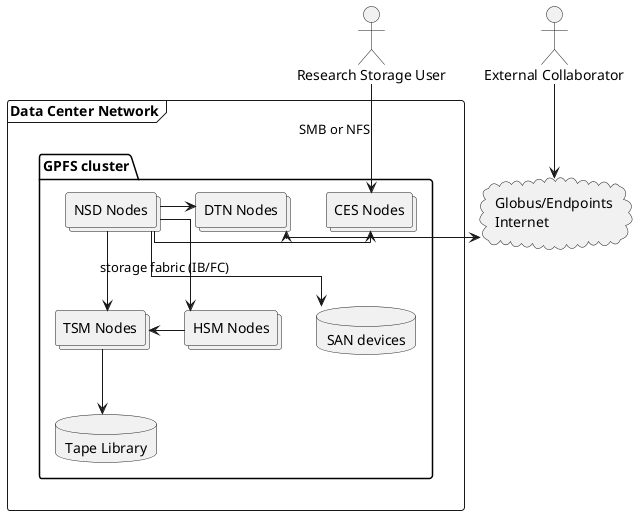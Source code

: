 @startuml
skinparam linetype polyline
skinparam linetype ortho

actor "Research Storage User" as user
actor "External Collaborator" as ext

frame "Data Center Network" as DC {
  together {
  package "GPFS cluster" {
    collections "NSD Nodes" as nsd
    collections "CES Nodes" as ces
    collections "TSM Nodes" as tsm
    collections "HSM Nodes" as hsm
    collections "DTN Nodes" as dtn
    'collections "Client Nodes" as client
    database "SAN devices" as san
    database "Tape Library" as tape
  }
  nsd -r-> ces
  }
}

cloud "Globus/Endpoints\nInternet" as globus

'nsd -l-> client
'ces .. client
'tsm .. client
'hsm .. client
'dtn .. client
nsd -d-> tsm
nsd -d-> hsm
nsd -r-> dtn
'
'ces .. tsm
'ces .. hsm
'ces .. dtn
'
'tsm .. hsm
'tsm .. dtn
'
'hsm .. dtn

nsd -d-> san : storage fabric (IB/FC)

hsm -l-> tsm
tsm -d-> tape

globus <-> dtn

'user -d-> client : SSH
user -d-> ces : SMB or NFS
ext -d-> globus

@enduml

